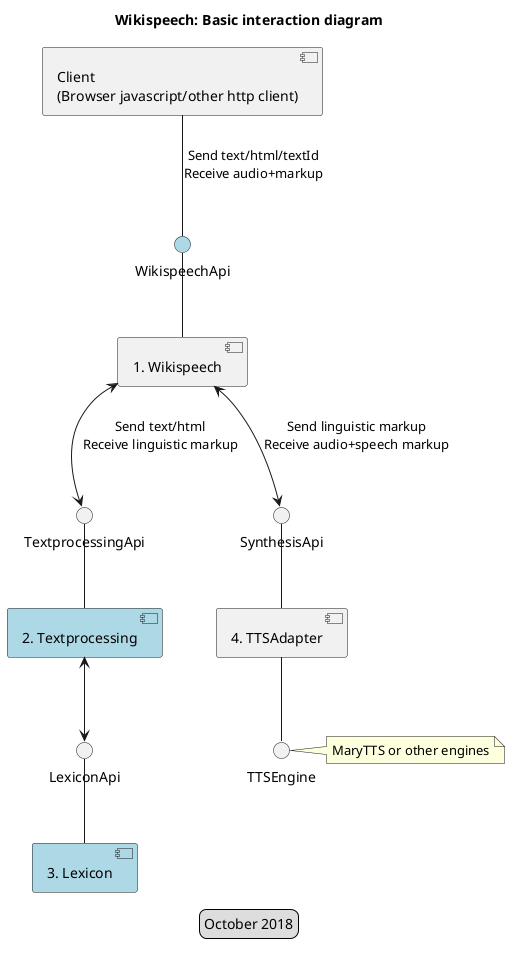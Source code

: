 @startuml

title
Wikispeech: Basic interaction diagram
end title

component "Client\n(Browser javascript/other http client)" as Client

component "1. Wikispeech" as Wikispeech
component "2. Textprocessing" as Textprocessing #lightblue
url of Textprocessing is [[textprocessing2.svg]]

component "3. Lexicon" as Lexicon #lightblue
url of Lexicon is [[Lexicon.svg]]

component "4. TTSAdapter" as Synthesis

interface WikispeechApi #lightblue
url of WikispeechApi is [[WikispeechApi.svg]]

interface TextprocessingApi
interface LexiconApi
interface SynthesisApi

Client -- WikispeechApi : "Send text/html/textId\nReceive audio+markup"

WikispeechApi -- Wikispeech

Wikispeech <--> TextprocessingApi : "Send text/html\nReceive linguistic markup"



Wikispeech <--> SynthesisApi : "Send linguistic markup\nReceive audio+speech markup"
SynthesisApi -- Synthesis

Synthesis -- TTSEngine

note right
MaryTTS or other engines
end note

TextprocessingApi -- Textprocessing
Textprocessing <--> LexiconApi
LexiconApi -- Lexicon

legend
October 2018
end legend

@enduml
